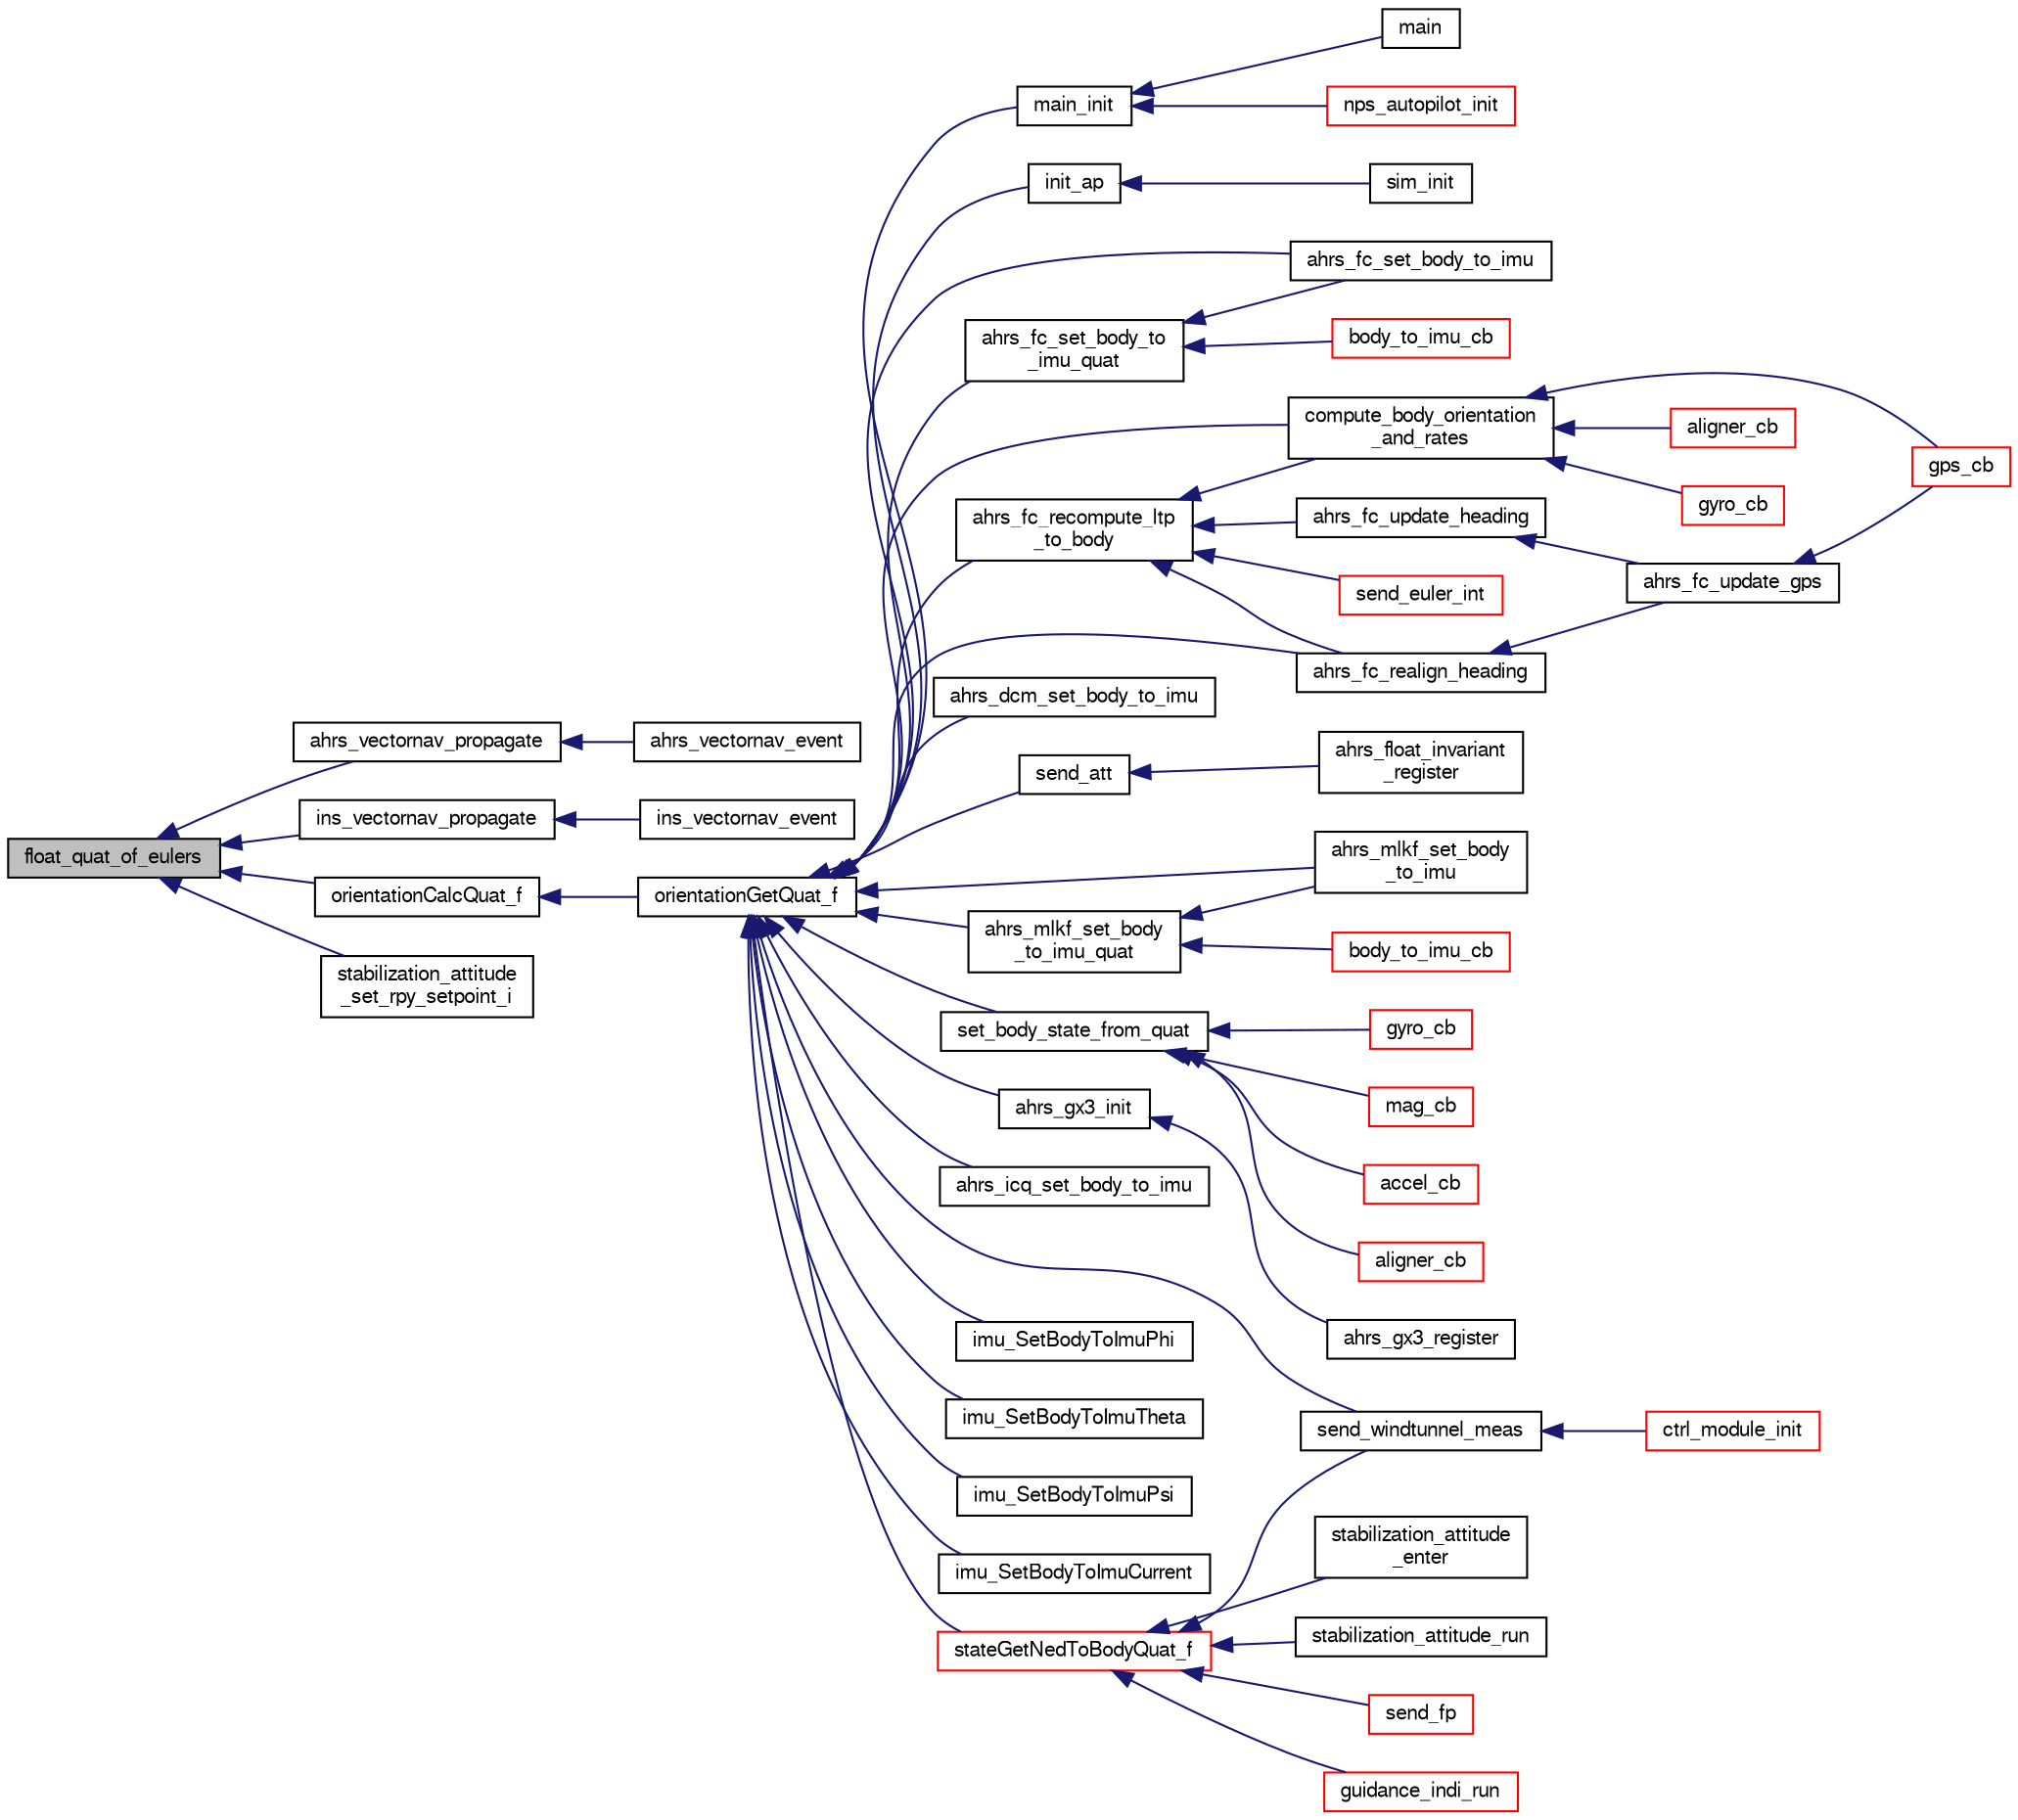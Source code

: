 digraph "float_quat_of_eulers"
{
  edge [fontname="FreeSans",fontsize="10",labelfontname="FreeSans",labelfontsize="10"];
  node [fontname="FreeSans",fontsize="10",shape=record];
  rankdir="LR";
  Node1 [label="float_quat_of_eulers",height=0.2,width=0.4,color="black", fillcolor="grey75", style="filled", fontcolor="black"];
  Node1 -> Node2 [dir="back",color="midnightblue",fontsize="10",style="solid",fontname="FreeSans"];
  Node2 [label="ahrs_vectornav_propagate",height=0.2,width=0.4,color="black", fillcolor="white", style="filled",URL="$ahrs__vectornav_8h.html#a372720f51165cb35510d524d12881555",tooltip="Read received data. "];
  Node2 -> Node3 [dir="back",color="midnightblue",fontsize="10",style="solid",fontname="FreeSans"];
  Node3 [label="ahrs_vectornav_event",height=0.2,width=0.4,color="black", fillcolor="white", style="filled",URL="$ahrs__vectornav_8h.html#a36bc2168f7e5f7d7a416978206b62098",tooltip="Event handling for Vectornav. "];
  Node1 -> Node4 [dir="back",color="midnightblue",fontsize="10",style="solid",fontname="FreeSans"];
  Node4 [label="ins_vectornav_propagate",height=0.2,width=0.4,color="black", fillcolor="white", style="filled",URL="$ins__vectornav_8h.html#a5e1e0a3cd2eead4dc89bec75e33e5618",tooltip="Propagate the received states into the vehicle state machine. "];
  Node4 -> Node5 [dir="back",color="midnightblue",fontsize="10",style="solid",fontname="FreeSans"];
  Node5 [label="ins_vectornav_event",height=0.2,width=0.4,color="black", fillcolor="white", style="filled",URL="$ins__vectornav_8h.html#abcd265b9bfefa88327260439223dba81",tooltip="Event handling for Vectornav. "];
  Node1 -> Node6 [dir="back",color="midnightblue",fontsize="10",style="solid",fontname="FreeSans"];
  Node6 [label="orientationCalcQuat_f",height=0.2,width=0.4,color="black", fillcolor="white", style="filled",URL="$group__math__orientation__representation.html#ga33edf7d5bd278bed617fb5aa88559dc2"];
  Node6 -> Node7 [dir="back",color="midnightblue",fontsize="10",style="solid",fontname="FreeSans"];
  Node7 [label="orientationGetQuat_f",height=0.2,width=0.4,color="black", fillcolor="white", style="filled",URL="$group__math__orientation__representation.html#ga4bc38966bac43e1f55b2f042d8f2e411",tooltip="Get vehicle body attitude quaternion (float). "];
  Node7 -> Node8 [dir="back",color="midnightblue",fontsize="10",style="solid",fontname="FreeSans"];
  Node8 [label="main_init",height=0.2,width=0.4,color="black", fillcolor="white", style="filled",URL="$demo__ahrs__actuators_8c.html#afaa8374e20b79aaf7cfcea5ad9467ab1"];
  Node8 -> Node9 [dir="back",color="midnightblue",fontsize="10",style="solid",fontname="FreeSans"];
  Node9 [label="main",height=0.2,width=0.4,color="black", fillcolor="white", style="filled",URL="$demo__ahrs__actuators_8c.html#a840291bc02cba5474a4cb46a9b9566fe"];
  Node8 -> Node10 [dir="back",color="midnightblue",fontsize="10",style="solid",fontname="FreeSans"];
  Node10 [label="nps_autopilot_init",height=0.2,width=0.4,color="red", fillcolor="white", style="filled",URL="$nps__autopilot__rotorcraft_8c.html#a3348493e992edd2442581c1d09446b4b"];
  Node7 -> Node11 [dir="back",color="midnightblue",fontsize="10",style="solid",fontname="FreeSans"];
  Node11 [label="init_ap",height=0.2,width=0.4,color="black", fillcolor="white", style="filled",URL="$fixedwing_2main__ap_8h.html#a0913f0248fbbe56a5ec65e10e36c9f30"];
  Node11 -> Node12 [dir="back",color="midnightblue",fontsize="10",style="solid",fontname="FreeSans"];
  Node12 [label="sim_init",height=0.2,width=0.4,color="black", fillcolor="white", style="filled",URL="$sim__ap_8c.html#a739fbef2e03619a863b4d7fd8d0da157"];
  Node7 -> Node13 [dir="back",color="midnightblue",fontsize="10",style="solid",fontname="FreeSans"];
  Node13 [label="ahrs_fc_realign_heading",height=0.2,width=0.4,color="black", fillcolor="white", style="filled",URL="$ahrs__float__cmpl_8h.html#aaabc7dc5bd1a6623dfd6b6642badcb1c",tooltip="Hard reset yaw to a heading. "];
  Node13 -> Node14 [dir="back",color="midnightblue",fontsize="10",style="solid",fontname="FreeSans"];
  Node14 [label="ahrs_fc_update_gps",height=0.2,width=0.4,color="black", fillcolor="white", style="filled",URL="$ahrs__float__cmpl_8h.html#ad866a4c74ddf87b458a8cadc7a002ef2"];
  Node14 -> Node15 [dir="back",color="midnightblue",fontsize="10",style="solid",fontname="FreeSans"];
  Node15 [label="gps_cb",height=0.2,width=0.4,color="red", fillcolor="white", style="filled",URL="$ahrs__float__cmpl__wrapper_8c.html#a1c1656ce80fe1f1ad49fea691164dbf8"];
  Node7 -> Node16 [dir="back",color="midnightblue",fontsize="10",style="solid",fontname="FreeSans"];
  Node16 [label="ahrs_fc_set_body_to_imu",height=0.2,width=0.4,color="black", fillcolor="white", style="filled",URL="$ahrs__float__cmpl_8h.html#abcc12ae7ea66597015282905a669d8e6"];
  Node7 -> Node17 [dir="back",color="midnightblue",fontsize="10",style="solid",fontname="FreeSans"];
  Node17 [label="ahrs_fc_set_body_to\l_imu_quat",height=0.2,width=0.4,color="black", fillcolor="white", style="filled",URL="$ahrs__float__cmpl_8h.html#af7031b11bbdd78128a0f654b1e95aeec"];
  Node17 -> Node16 [dir="back",color="midnightblue",fontsize="10",style="solid",fontname="FreeSans"];
  Node17 -> Node18 [dir="back",color="midnightblue",fontsize="10",style="solid",fontname="FreeSans"];
  Node18 [label="body_to_imu_cb",height=0.2,width=0.4,color="red", fillcolor="white", style="filled",URL="$ahrs__float__cmpl__wrapper_8c.html#ab5f6300c213088a4ea0598baafb5e736"];
  Node7 -> Node19 [dir="back",color="midnightblue",fontsize="10",style="solid",fontname="FreeSans"];
  Node19 [label="ahrs_fc_recompute_ltp\l_to_body",height=0.2,width=0.4,color="black", fillcolor="white", style="filled",URL="$ahrs__float__cmpl_8h.html#a9a73bda8896ecb4c0faaf991834393ed"];
  Node19 -> Node13 [dir="back",color="midnightblue",fontsize="10",style="solid",fontname="FreeSans"];
  Node19 -> Node20 [dir="back",color="midnightblue",fontsize="10",style="solid",fontname="FreeSans"];
  Node20 [label="ahrs_fc_update_heading",height=0.2,width=0.4,color="black", fillcolor="white", style="filled",URL="$ahrs__float__cmpl_8h.html#aebdc25e0d7025b98b96153d54e2b29c1",tooltip="Update yaw based on a heading measurement. "];
  Node20 -> Node14 [dir="back",color="midnightblue",fontsize="10",style="solid",fontname="FreeSans"];
  Node19 -> Node21 [dir="back",color="midnightblue",fontsize="10",style="solid",fontname="FreeSans"];
  Node21 [label="compute_body_orientation\l_and_rates",height=0.2,width=0.4,color="black", fillcolor="white", style="filled",URL="$ahrs__float__cmpl__wrapper_8c.html#a2e90a05e5a4ca369d0308bb72e68171d",tooltip="Compute body orientation and rates from imu orientation and rates. "];
  Node21 -> Node22 [dir="back",color="midnightblue",fontsize="10",style="solid",fontname="FreeSans"];
  Node22 [label="aligner_cb",height=0.2,width=0.4,color="red", fillcolor="white", style="filled",URL="$ahrs__float__cmpl__wrapper_8c.html#abb508f672663ab1485eae5b9e1799f21"];
  Node21 -> Node15 [dir="back",color="midnightblue",fontsize="10",style="solid",fontname="FreeSans"];
  Node21 -> Node23 [dir="back",color="midnightblue",fontsize="10",style="solid",fontname="FreeSans"];
  Node23 [label="gyro_cb",height=0.2,width=0.4,color="red", fillcolor="white", style="filled",URL="$ahrs__float__cmpl__wrapper_8c.html#a47e1ea35fdb43af72537c6c9f38b889d"];
  Node19 -> Node24 [dir="back",color="midnightblue",fontsize="10",style="solid",fontname="FreeSans"];
  Node24 [label="send_euler_int",height=0.2,width=0.4,color="red", fillcolor="white", style="filled",URL="$ahrs__float__cmpl__wrapper_8c.html#aaa9860c134b8f393c70b5c0f9ac9543a"];
  Node7 -> Node21 [dir="back",color="midnightblue",fontsize="10",style="solid",fontname="FreeSans"];
  Node7 -> Node25 [dir="back",color="midnightblue",fontsize="10",style="solid",fontname="FreeSans"];
  Node25 [label="ahrs_dcm_set_body_to_imu",height=0.2,width=0.4,color="black", fillcolor="white", style="filled",URL="$ahrs__float__dcm_8h.html#a7f3247a388db0709627a935f09a7b406"];
  Node7 -> Node26 [dir="back",color="midnightblue",fontsize="10",style="solid",fontname="FreeSans"];
  Node26 [label="send_att",height=0.2,width=0.4,color="black", fillcolor="white", style="filled",URL="$ahrs__float__invariant__wrapper_8c.html#ae9244e1c3c685a32cc7ac97134ea6f6d"];
  Node26 -> Node27 [dir="back",color="midnightblue",fontsize="10",style="solid",fontname="FreeSans"];
  Node27 [label="ahrs_float_invariant\l_register",height=0.2,width=0.4,color="black", fillcolor="white", style="filled",URL="$ahrs__float__invariant__wrapper_8h.html#af929b6f9cb8695819d29bdacca1f24f0"];
  Node7 -> Node28 [dir="back",color="midnightblue",fontsize="10",style="solid",fontname="FreeSans"];
  Node28 [label="ahrs_mlkf_set_body\l_to_imu",height=0.2,width=0.4,color="black", fillcolor="white", style="filled",URL="$ahrs__float__mlkf_8h.html#a91ca1fddae202f8c91628a150ec45191"];
  Node7 -> Node29 [dir="back",color="midnightblue",fontsize="10",style="solid",fontname="FreeSans"];
  Node29 [label="ahrs_mlkf_set_body\l_to_imu_quat",height=0.2,width=0.4,color="black", fillcolor="white", style="filled",URL="$ahrs__float__mlkf_8h.html#a7141f7d6d16d040b38e15c0f3f3fbe47"];
  Node29 -> Node28 [dir="back",color="midnightblue",fontsize="10",style="solid",fontname="FreeSans"];
  Node29 -> Node30 [dir="back",color="midnightblue",fontsize="10",style="solid",fontname="FreeSans"];
  Node30 [label="body_to_imu_cb",height=0.2,width=0.4,color="red", fillcolor="white", style="filled",URL="$ahrs__float__mlkf__wrapper_8c.html#ab5f6300c213088a4ea0598baafb5e736"];
  Node7 -> Node31 [dir="back",color="midnightblue",fontsize="10",style="solid",fontname="FreeSans"];
  Node31 [label="set_body_state_from_quat",height=0.2,width=0.4,color="black", fillcolor="white", style="filled",URL="$ahrs__float__mlkf__wrapper_8c.html#abea8ede7c8ebc5179487d3464ab513bb",tooltip="Compute body orientation and rates from imu orientation and rates. "];
  Node31 -> Node32 [dir="back",color="midnightblue",fontsize="10",style="solid",fontname="FreeSans"];
  Node32 [label="accel_cb",height=0.2,width=0.4,color="red", fillcolor="white", style="filled",URL="$ahrs__float__mlkf__wrapper_8c.html#aacd6b1869f263f90a6f1fbe777a87793"];
  Node31 -> Node33 [dir="back",color="midnightblue",fontsize="10",style="solid",fontname="FreeSans"];
  Node33 [label="aligner_cb",height=0.2,width=0.4,color="red", fillcolor="white", style="filled",URL="$ahrs__float__mlkf__wrapper_8c.html#abb508f672663ab1485eae5b9e1799f21"];
  Node31 -> Node34 [dir="back",color="midnightblue",fontsize="10",style="solid",fontname="FreeSans"];
  Node34 [label="gyro_cb",height=0.2,width=0.4,color="red", fillcolor="white", style="filled",URL="$ahrs__float__mlkf__wrapper_8c.html#a47e1ea35fdb43af72537c6c9f38b889d"];
  Node31 -> Node35 [dir="back",color="midnightblue",fontsize="10",style="solid",fontname="FreeSans"];
  Node35 [label="mag_cb",height=0.2,width=0.4,color="red", fillcolor="white", style="filled",URL="$ahrs__float__mlkf__wrapper_8c.html#a49cc1e545848b85016af530049991c02"];
  Node7 -> Node36 [dir="back",color="midnightblue",fontsize="10",style="solid",fontname="FreeSans"];
  Node36 [label="ahrs_gx3_init",height=0.2,width=0.4,color="black", fillcolor="white", style="filled",URL="$ahrs__gx3_8h.html#a1bfc031861e1be9e66e7551d2e3eef11"];
  Node36 -> Node37 [dir="back",color="midnightblue",fontsize="10",style="solid",fontname="FreeSans"];
  Node37 [label="ahrs_gx3_register",height=0.2,width=0.4,color="black", fillcolor="white", style="filled",URL="$ahrs__gx3_8h.html#ab455d990b4555c8eadb7413685cc96e5"];
  Node7 -> Node38 [dir="back",color="midnightblue",fontsize="10",style="solid",fontname="FreeSans"];
  Node38 [label="ahrs_icq_set_body_to_imu",height=0.2,width=0.4,color="black", fillcolor="white", style="filled",URL="$ahrs__int__cmpl__quat_8h.html#a8e3ef1cad28d70b692c4fce45d291ae8"];
  Node7 -> Node39 [dir="back",color="midnightblue",fontsize="10",style="solid",fontname="FreeSans"];
  Node39 [label="send_windtunnel_meas",height=0.2,width=0.4,color="black", fillcolor="white", style="filled",URL="$ctrl__windtunnel_8c.html#a1cab972d3006ddc369bf0e770a37418a"];
  Node39 -> Node40 [dir="back",color="midnightblue",fontsize="10",style="solid",fontname="FreeSans"];
  Node40 [label="ctrl_module_init",height=0.2,width=0.4,color="red", fillcolor="white", style="filled",URL="$ctrl__windtunnel_8c.html#a2a7323cb20a25d04675e7029725d0f06"];
  Node7 -> Node41 [dir="back",color="midnightblue",fontsize="10",style="solid",fontname="FreeSans"];
  Node41 [label="imu_SetBodyToImuPhi",height=0.2,width=0.4,color="black", fillcolor="white", style="filled",URL="$imu_8h.html#ac50fba336ca2c337f240bab0db44f64e"];
  Node7 -> Node42 [dir="back",color="midnightblue",fontsize="10",style="solid",fontname="FreeSans"];
  Node42 [label="imu_SetBodyToImuTheta",height=0.2,width=0.4,color="black", fillcolor="white", style="filled",URL="$imu_8h.html#a3e25b56c5719a23e494568696083459e"];
  Node7 -> Node43 [dir="back",color="midnightblue",fontsize="10",style="solid",fontname="FreeSans"];
  Node43 [label="imu_SetBodyToImuPsi",height=0.2,width=0.4,color="black", fillcolor="white", style="filled",URL="$imu_8h.html#a88ec31da12a499ee7b47fe11b4ccfa4e"];
  Node7 -> Node44 [dir="back",color="midnightblue",fontsize="10",style="solid",fontname="FreeSans"];
  Node44 [label="imu_SetBodyToImuCurrent",height=0.2,width=0.4,color="black", fillcolor="white", style="filled",URL="$imu_8h.html#a931916ce562dfa28e02e0a6001dddc43"];
  Node7 -> Node45 [dir="back",color="midnightblue",fontsize="10",style="solid",fontname="FreeSans"];
  Node45 [label="stateGetNedToBodyQuat_f",height=0.2,width=0.4,color="red", fillcolor="white", style="filled",URL="$group__state__attitude.html#gae03bd8f94b7150506835b77060b73311",tooltip="Get vehicle body attitude quaternion (float). "];
  Node45 -> Node46 [dir="back",color="midnightblue",fontsize="10",style="solid",fontname="FreeSans"];
  Node46 [label="send_fp",height=0.2,width=0.4,color="red", fillcolor="white", style="filled",URL="$rotorcraft_2autopilot__firmware_8c.html#acaec1d6d2a2c682a3236c28974830807"];
  Node45 -> Node47 [dir="back",color="midnightblue",fontsize="10",style="solid",fontname="FreeSans"];
  Node47 [label="guidance_indi_run",height=0.2,width=0.4,color="red", fillcolor="white", style="filled",URL="$guidance__indi__hybrid_8h.html#afa3b5095f6b5beadbb8662d3b3519bc9"];
  Node45 -> Node48 [dir="back",color="midnightblue",fontsize="10",style="solid",fontname="FreeSans"];
  Node48 [label="stabilization_attitude\l_enter",height=0.2,width=0.4,color="black", fillcolor="white", style="filled",URL="$stabilization__attitude__quat__float_8c.html#a23f862ca823e6fd23fc9c111178be077"];
  Node45 -> Node49 [dir="back",color="midnightblue",fontsize="10",style="solid",fontname="FreeSans"];
  Node49 [label="stabilization_attitude_run",height=0.2,width=0.4,color="black", fillcolor="white", style="filled",URL="$stabilization__attitude__quat__float_8c.html#a18a45e70bf2fae908ece863a764f777b"];
  Node45 -> Node39 [dir="back",color="midnightblue",fontsize="10",style="solid",fontname="FreeSans"];
  Node1 -> Node50 [dir="back",color="midnightblue",fontsize="10",style="solid",fontname="FreeSans"];
  Node50 [label="stabilization_attitude\l_set_rpy_setpoint_i",height=0.2,width=0.4,color="black", fillcolor="white", style="filled",URL="$stabilization__attitude__quat__float_8c.html#ac064607f64988793cadfe5ed346b269f"];
}
